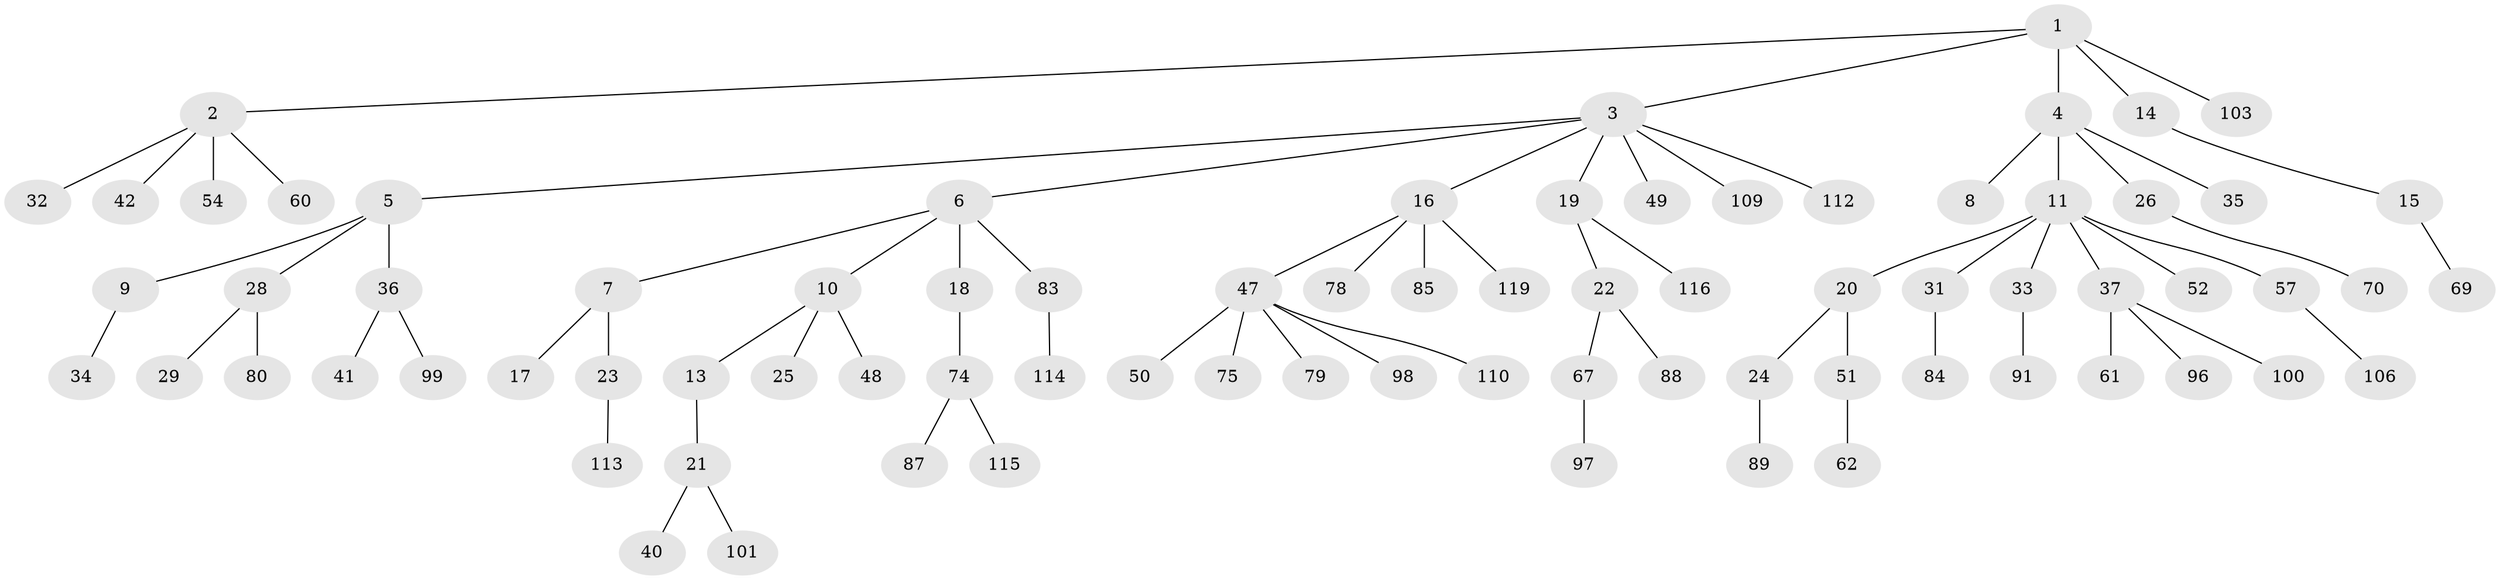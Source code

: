 // Generated by graph-tools (version 1.1) at 2025/24/03/03/25 07:24:07]
// undirected, 79 vertices, 78 edges
graph export_dot {
graph [start="1"]
  node [color=gray90,style=filled];
  1 [super="+72"];
  2 [super="+38"];
  3 [super="+102"];
  4;
  5 [super="+30"];
  6 [super="+45"];
  7 [super="+68"];
  8 [super="+82"];
  9 [super="+63"];
  10 [super="+27"];
  11 [super="+12"];
  13;
  14 [super="+94"];
  15 [super="+66"];
  16 [super="+71"];
  17;
  18 [super="+104"];
  19 [super="+58"];
  20 [super="+55"];
  21 [super="+76"];
  22 [super="+39"];
  23 [super="+65"];
  24 [super="+64"];
  25;
  26 [super="+86"];
  28 [super="+43"];
  29;
  31 [super="+46"];
  32 [super="+107"];
  33 [super="+81"];
  34;
  35 [super="+59"];
  36 [super="+53"];
  37 [super="+44"];
  40;
  41;
  42 [super="+121"];
  47 [super="+73"];
  48;
  49;
  50 [super="+90"];
  51 [super="+56"];
  52;
  54;
  57 [super="+93"];
  60;
  61;
  62;
  67 [super="+77"];
  69;
  70;
  74 [super="+95"];
  75;
  78;
  79 [super="+118"];
  80;
  83 [super="+105"];
  84 [super="+92"];
  85;
  87 [super="+111"];
  88;
  89 [super="+108"];
  91;
  96;
  97;
  98;
  99 [super="+120"];
  100 [super="+117"];
  101;
  103;
  106;
  109;
  110;
  112;
  113;
  114;
  115;
  116;
  119;
  1 -- 2;
  1 -- 3;
  1 -- 4;
  1 -- 14;
  1 -- 103;
  2 -- 32;
  2 -- 42;
  2 -- 54;
  2 -- 60;
  3 -- 5;
  3 -- 6;
  3 -- 16;
  3 -- 19;
  3 -- 49;
  3 -- 109;
  3 -- 112;
  4 -- 8;
  4 -- 11;
  4 -- 26;
  4 -- 35;
  5 -- 9;
  5 -- 28;
  5 -- 36;
  6 -- 7;
  6 -- 10;
  6 -- 18;
  6 -- 83;
  7 -- 17;
  7 -- 23;
  9 -- 34;
  10 -- 13;
  10 -- 25;
  10 -- 48;
  11 -- 20;
  11 -- 57;
  11 -- 33;
  11 -- 52;
  11 -- 37;
  11 -- 31;
  13 -- 21;
  14 -- 15;
  15 -- 69;
  16 -- 47;
  16 -- 85;
  16 -- 78;
  16 -- 119;
  18 -- 74;
  19 -- 22;
  19 -- 116;
  20 -- 24;
  20 -- 51;
  21 -- 40;
  21 -- 101;
  22 -- 88;
  22 -- 67;
  23 -- 113;
  24 -- 89;
  26 -- 70;
  28 -- 29;
  28 -- 80;
  31 -- 84;
  33 -- 91;
  36 -- 41;
  36 -- 99;
  37 -- 100;
  37 -- 96;
  37 -- 61;
  47 -- 50;
  47 -- 75;
  47 -- 98;
  47 -- 79;
  47 -- 110;
  51 -- 62;
  57 -- 106;
  67 -- 97;
  74 -- 87;
  74 -- 115;
  83 -- 114;
}
